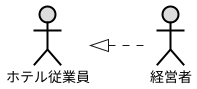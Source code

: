 @startuml 演習2-2
left to right direction
actor 経営者 #DDDDDD;line:black;line.bold;
actor ホテル従業員 #DDDDDD;line:black;line.bold;
ホテル従業員 <|.. 経営者
@enduml